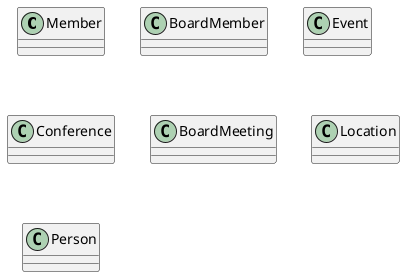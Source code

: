 @startuml
class Member

Class BoardMember

Class Event

Class Conference

Class BoardMeeting

Class Location

Class Person
@enduml